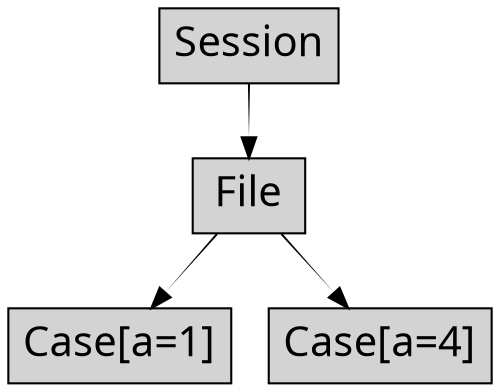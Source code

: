digraph G {

bgcolor=transparent;
overlap=compress;
rankdir=TB;

node[
  fontname=Monaco,
  penwidth=1,
  fontsize=20,
  margin=.1,
  shape=box,
  style="filled"
]

session [label="Session"]

file [label="File"]
case_1 [label="Case[a=1]"]
case_2 [label="Case[a=4]"]

session -> file [style=tapered, shape=rectangle]
file -> case_1 [style=tapered, shape=rectangle]
file -> case_2 [style=tapered, shape=rectangle]

}
